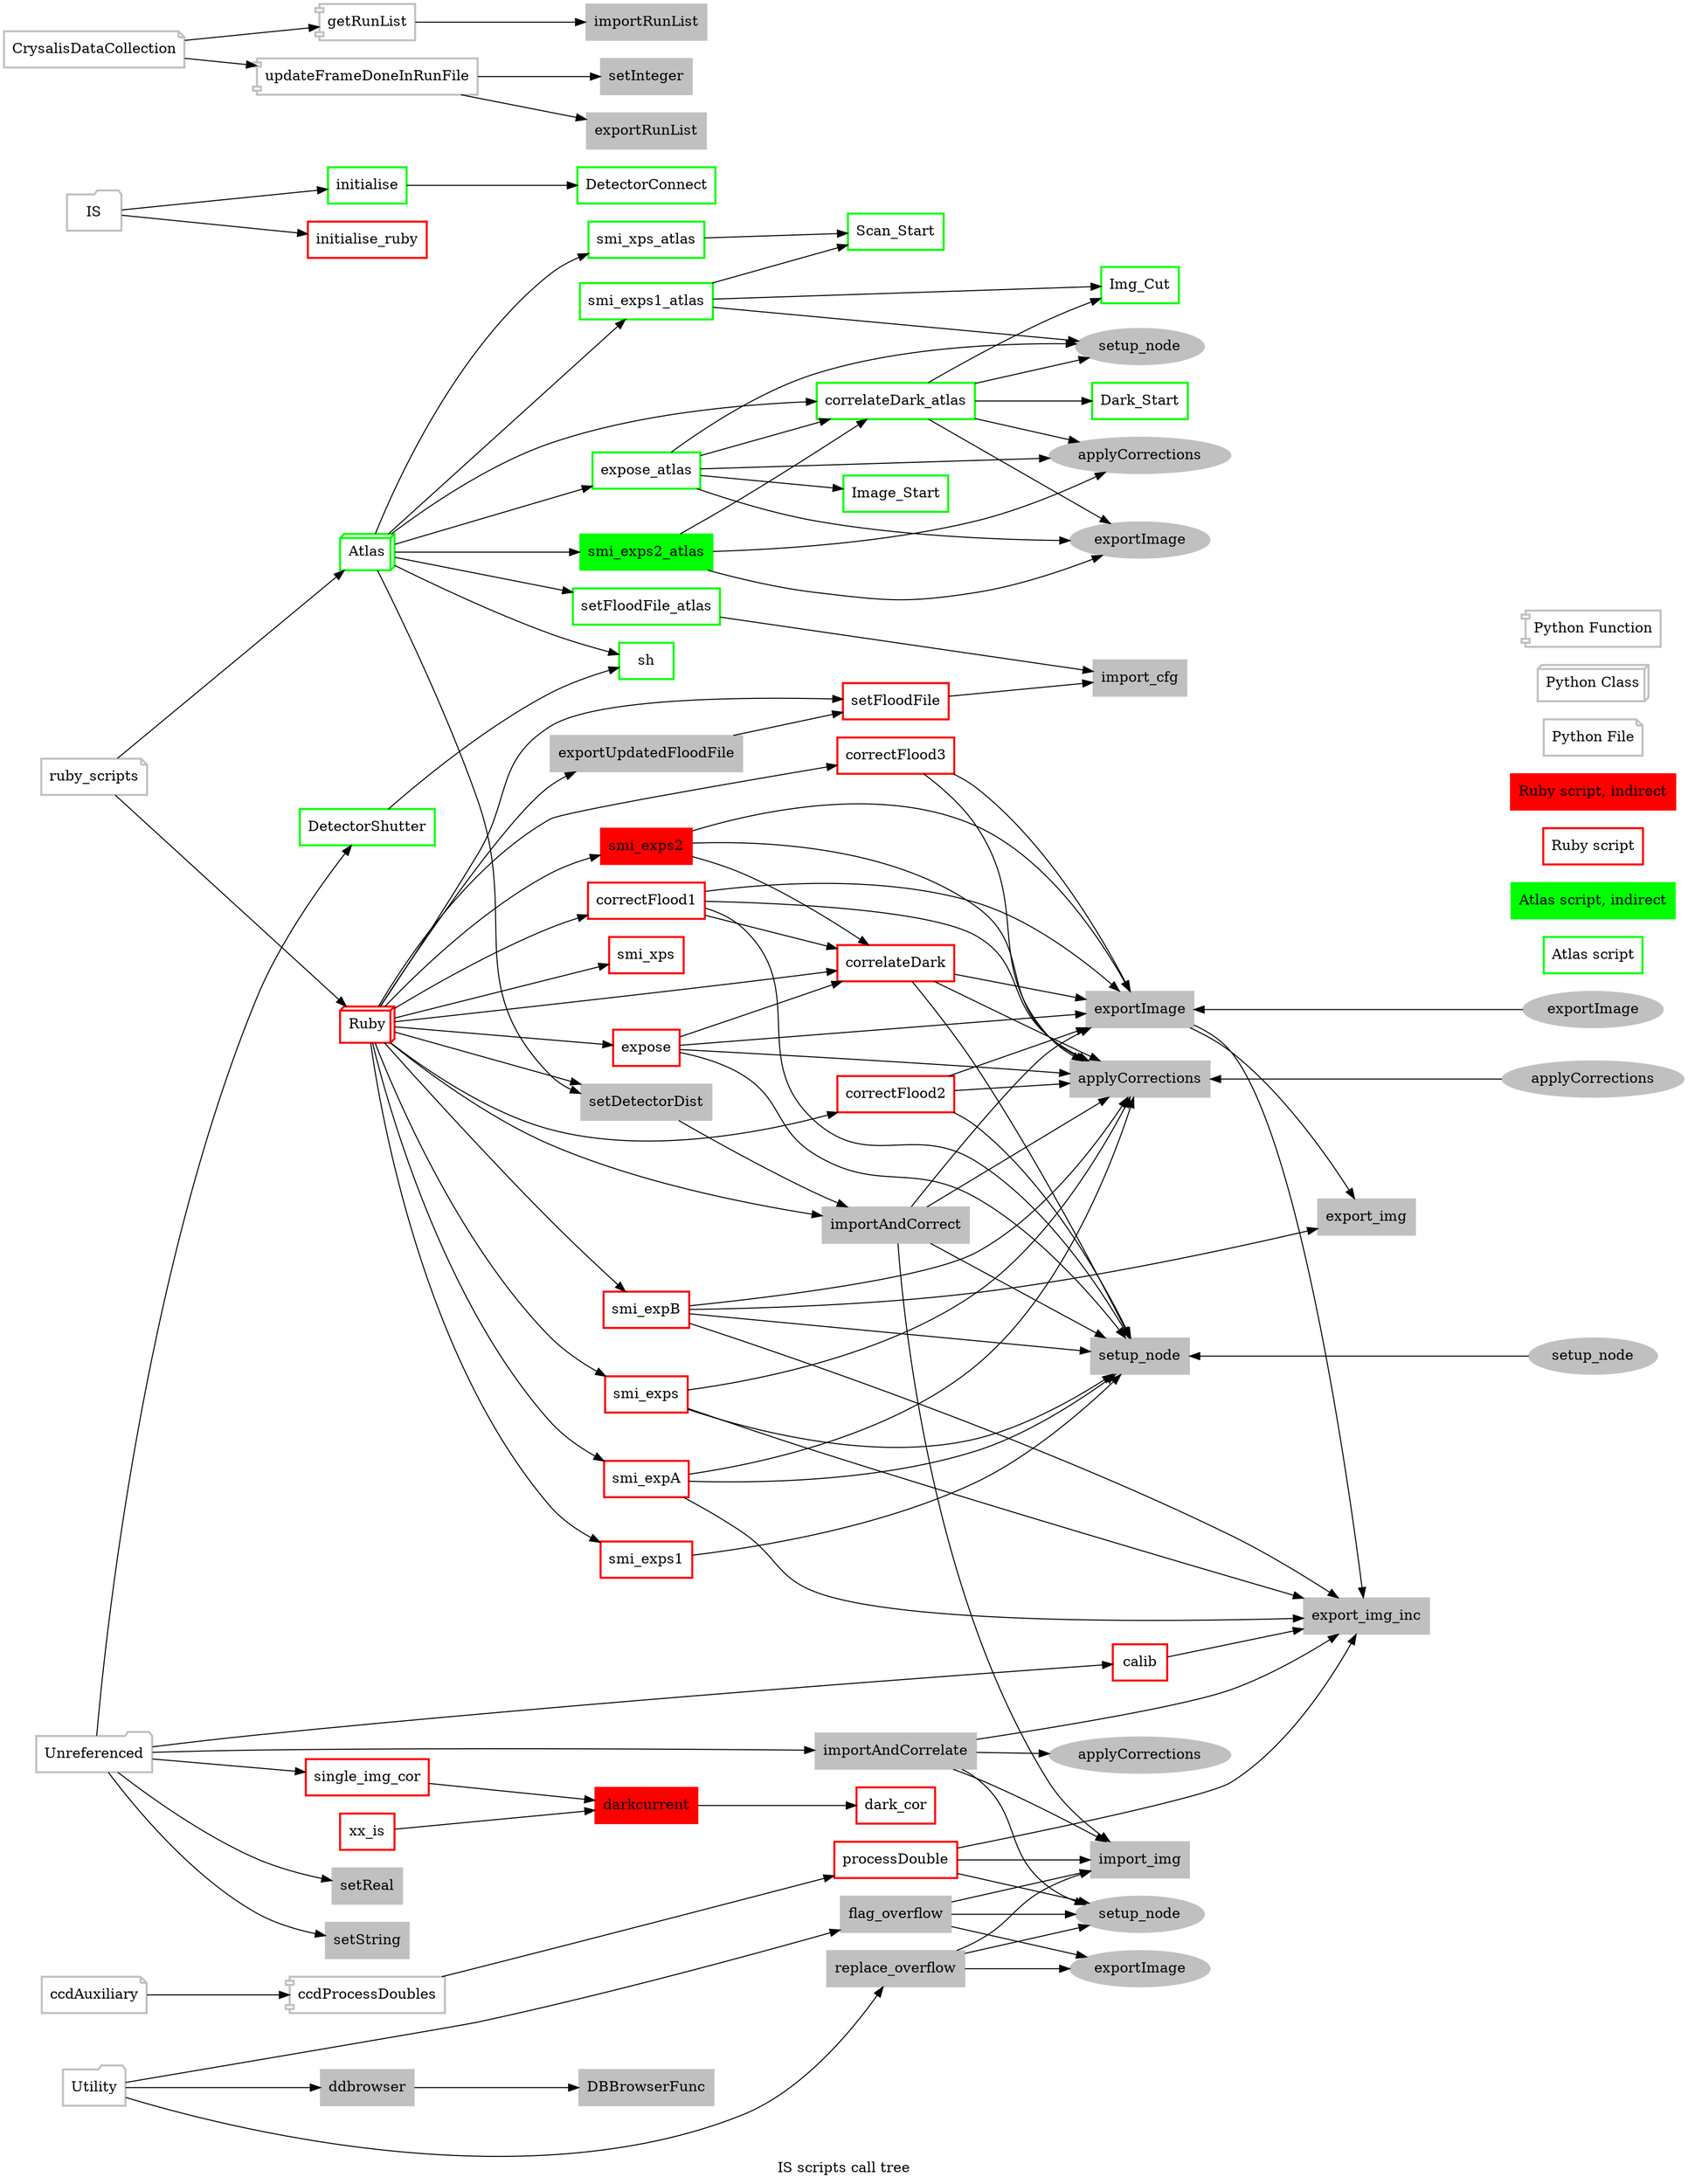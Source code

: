 # To generate a png image of this graph:
# $ module load graphviz
# $ dot -Tpng IS.gv > IS.png

digraph G {
  label = "IS scripts call tree"

  graph [ rankdir = "LR" ];
  edge [ ];
  node [shape=box, color=grey, style=filled];

  ranksep=1;
  {rank = source ; ruby_scripts IS Utility Unreferenced ccdAuxiliary CrysalisDataCollection}
  ruby_scripts			[shape=note style=bold];
  IS				[shape=folder style=bold];
  Utility			[shape=folder style=bold];
  Unreferenced			[shape=folder style=bold];
  ccdAuxiliary			[shape=note style=bold];
  CrysalisDataCollection	[shape=note style=bold];

  ruby_scripts -> Atlas
  ruby_scripts -> Ruby
  Atlas				[shape=box3d style=bold color=green];
  Ruby				[shape=box3d style=bold color=red];

  Atlas -> setDetectorDist
  Atlas -> setFloodFile_atlas
  Atlas -> expose_atlas 
  Atlas -> smi_exps1_atlas 
  Atlas -> smi_exps2_atlas
  Atlas -> correlateDark_atlas
  Atlas -> smi_xps_atlas 
  {rank = same ; expose_atlas smi_exps1_atlas smi_exps2_atlas smi_xps_atlas }
  Atlas -> sh

  Ruby -> setDetectorDist
  Ruby -> setFloodFile
  Ruby -> expose
  Ruby -> smi_exps
  Ruby -> smi_exps1 
  Ruby -> smi_exps2
  Ruby -> smi_expA
  Ruby -> smi_expB
  Ruby -> smi_xps
  Ruby -> importAndCorrect
  Ruby -> exportUpdatedFloodFile
  Ruby -> correctFlood1
  Ruby -> correctFlood2
  Ruby -> correctFlood3
  Ruby -> correlateDark
  {rank = same ; expose smi_exps smi_exps1 smi_exps2 smi_expA smi_expB smi_xps }

  IS -> initialise
  IS -> initialise_ruby
  {rank = same ; initialise initialise_ruby }
  
  Utility -> ddbrowser
  Utility -> replace_overflow
  Utility -> flag_overflow
  
  Unreferenced -> single_img_cor
  Unreferenced -> importAndCorrelate
  Unreferenced -> calib
  Unreferenced -> setReal
  Unreferenced -> setString
  Unreferenced -> DetectorShutter

  ccdAuxiliary -> ccdProcessDoubles
  ccdProcessDoubles	[shape=component style=bold];
  ccdProcessDoubles -> processDouble

  CrysalisDataCollection -> getRunList
  CrysalisDataCollection -> updateFrameDoneInRunFile
  getRunList			[shape=component style=bold];
  updateFrameDoneInRunFile	[shape=component style=bold];

  getRunList -> importRunList
  updateFrameDoneInRunFile -> setInteger
  updateFrameDoneInRunFile -> exportRunList
  {rank = same ; importRunList setInteger exportRunList }

#  Script calls ##################################################
  calib -> export_img_inc

  correctFlood1 -> setup_node
  correctFlood1 -> applyCorrections
  correctFlood1 -> exportImage
  correctFlood1 -> correlateDark

  correctFlood2 -> setup_node
  correctFlood2 -> applyCorrections
  correctFlood2 -> exportImage

  correctFlood3 -> applyCorrections
  correctFlood3 -> exportImage

  correlateDark_atlas -> setup_node__a
  correlateDark_atlas -> Dark_Start
  correlateDark_atlas -> Img_Cut
  correlateDark_atlas -> applyCorrections__a
  correlateDark_atlas -> exportImage__a

  correlateDark -> setup_node
  correlateDark -> applyCorrections
  correlateDark -> exportImage

  darkcurrent -> dark_cor

  ddbrowser -> DBBrowserFunc

  DetectorShutter -> sh

  exportImage -> export_img_inc
  exportImage -> export_img

  exportUpdatedFloodFile -> setFloodFile

  expose -> setup_node
  expose -> applyCorrections
  expose -> correlateDark
  expose -> exportImage

  expose_atlas -> setup_node__a
  expose_atlas -> Image_Start
  expose_atlas -> applyCorrections__a
  expose_atlas -> correlateDark_atlas
  expose_atlas -> exportImage__a

  flag_overflow -> setup_node__u
  flag_overflow -> import_img
  flag_overflow -> exportImage__u

  importAndCorrect -> setup_node
  importAndCorrect -> import_img
  importAndCorrect -> applyCorrections
  importAndCorrect -> exportImage

  importAndCorrelate -> setup_node__u
  importAndCorrelate -> import_img
  importAndCorrelate -> applyCorrections__u
  importAndCorrelate -> export_img_inc

  initialise -> DetectorConnect

  processDouble -> setup_node__u
  processDouble -> import_img
  processDouble -> export_img_inc

  replace_overflow -> setup_node__u
  replace_overflow -> import_img
  replace_overflow -> exportImage__u

  setFloodFile -> import_cfg

  setFloodFile_atlas -> import_cfg

  setDetectorDist -> importAndCorrect

  single_img_cor -> darkcurrent

  smi_expA -> setup_node
  smi_expA -> applyCorrections
  smi_expA -> export_img_inc

  smi_expB -> setup_node
  smi_expB -> applyCorrections
  smi_expB -> export_img
  smi_expB -> export_img_inc

  smi_exps -> setup_node
  smi_exps -> applyCorrections
  smi_exps -> export_img_inc

  smi_exps1_atlas -> setup_node__a
  smi_exps1_atlas -> Scan_Start
  smi_exps1_atlas -> Img_Cut

  smi_exps1 -> setup_node

  smi_exps2_atlas -> applyCorrections__a
  smi_exps2_atlas -> correlateDark_atlas
  smi_exps2_atlas -> exportImage__a

  smi_exps2 -> applyCorrections
  smi_exps2 -> correlateDark
  smi_exps2 -> exportImage

  smi_xps_atlas -> Scan_Start

  xx_is -> darkcurrent

#   Atlas specific scripts ##################################################
  DetectorConnect	[style=bold color=green]
  Img_Cut		[style=bold color=green]
  initialise		[style=bold color=green]
  sh			[style=bold color=green]
  setFloodFile_atlas	[style=bold color=green]

#   Contains "call Image_Start"
  expose_atlas		[style=bold color=green]

#   Contains "call Scan_Start"
  smi_exps1_atlas	[style=bold color=green]
  smi_xps_atlas		[style=bold color=green]

#   Contains atlas detector ready command "wait for valid"
  correlateDark_atlas	[style=bold color=green]
  Dark_Start		[style=bold color=green]
  DetectorShutter	[style=bold color=green]
  Image_Start		[style=bold color=green]
  Scan_Start		[style=bold color=green]

#   Calls an Atlas script
  smi_exps1_atlas	[style=bold color=green]
  smi_exps2_atlas	[color=green]
  smi_xps_atlas		[style=bold color=green]

#   Ruby specific scripts ##################################################

#   Contains "sm m"
  smi_expA		[style=bold color=red]
  smi_expB		[style=bold color=red]
  smi_exps		[style=bold color=red]
  smi_exps1		[style=bold color=red]
  smi_xps		[style=bold color=red]

#   Contains "sm i"
  calib            	[style=bold color=red]
  correctFlood1    	[style=bold color=red]
  correctFlood2    	[style=bold color=red]
  expose           	[style=bold color=red]
  single_img_cor 	[style=bold color=red]
  xx_is            	[style=bold color=red]

#   Contains "detector ready" 
  calib           	[style=bold color=red]
  correctFlood1   	[style=bold color=red]
  correctFlood2   	[style=bold color=red]
  correctFlood3   	[style=bold color=red]
  correlateDark   	[style=bold color=red]
  dark_cor        	[style=bold color=red]
  expose          	[style=bold color=red]
  initialise_ruby 	[style=bold color=red]
  processDouble   	[style=bold color=red]
  single_img_cor  	[style=bold color=red]
  smi_expA        	[style=bold color=red]
  smi_expB        	[style=bold color=red]
  smi_exps        	[style=bold color=red]
  smi_exps1       	[style=bold color=red]
  smi_xps         	[style=bold color=red]
  xx_is           	[style=bold color=red]

#   Contains "save results to" 
  calib           	[style=bold color=red]
  correctFlood1   	[style=bold color=red]
  correctFlood2   	[style=bold color=red]
  correlateDark   	[style=bold color=red]
  dark_cor        	[style=bold color=red]
  expose          	[style=bold color=red]
  single_img_cor  	[style=bold color=red]
  smi_expA        	[style=bold color=red]
  smi_expB        	[style=bold color=red]
  smi_exps        	[style=bold color=red]
  smi_exps1       	[style=bold color=red]
  xx_is           	[style=bold color=red]

#   Other Ruby specific scripts

  setFloodFile    	[style=bold color=red]

#   Ruby specific scripts called

  smi_exps2		[color=red]
  darkcurrent		[color=red]

# Simplifiers ##################################################
  setup_node__		[shape=oval label="setup_node"]
  setup_node -> setup_node__ [dir=back]
  setup_node__a		[shape=oval label="setup_node"]
  setup_node__u		[shape=oval label="setup_node"]

  applyCorrections__ 	[shape=oval label="applyCorrections"]
  applyCorrections -> applyCorrections__ [dir=back]
  applyCorrections__a 	[shape=oval label="applyCorrections"]
  applyCorrections__u	[shape=oval label="applyCorrections"]

  exportImage__ 	[shape=oval label="exportImage"]
  exportImage -> exportImage__ [dir=back]
  exportImage__a 	[shape=oval label="exportImage"]
  exportImage__u	[shape=oval label="exportImage"]

  {rank = same ; setup_node__a setup_node__u
           applyCorrections__a applyCorrections__u
                exportImage__a exportImage__u }

  {rank = same ;  setup_node applyCorrections import_img exportImage}

# Keys ##################################################
  Atlas_specific	[style=bold   color=green     label="Atlas script"]
  Atlas_indirect	[             color=green     label="Atlas script, indirect"]
  Ruby_specific		[style=bold   color=red       label="Ruby script"]
  Ruby_indirect		[             color=red       label="Ruby script, indirect"]
  Python_file		[style=bold   shape=note      label="Python File"]
  Python_class		[style=bold   shape=box3d     label="Python Class"]
  Python_function	[style=bold   shape=component label="Python Function"]

  {rank = sink ; Atlas_specific Atlas_indirect Ruby_specific Ruby_indirect
                 Python_file Python_class Python_function
                 applyCorrections__ setup_node__ exportImage__ }
}
